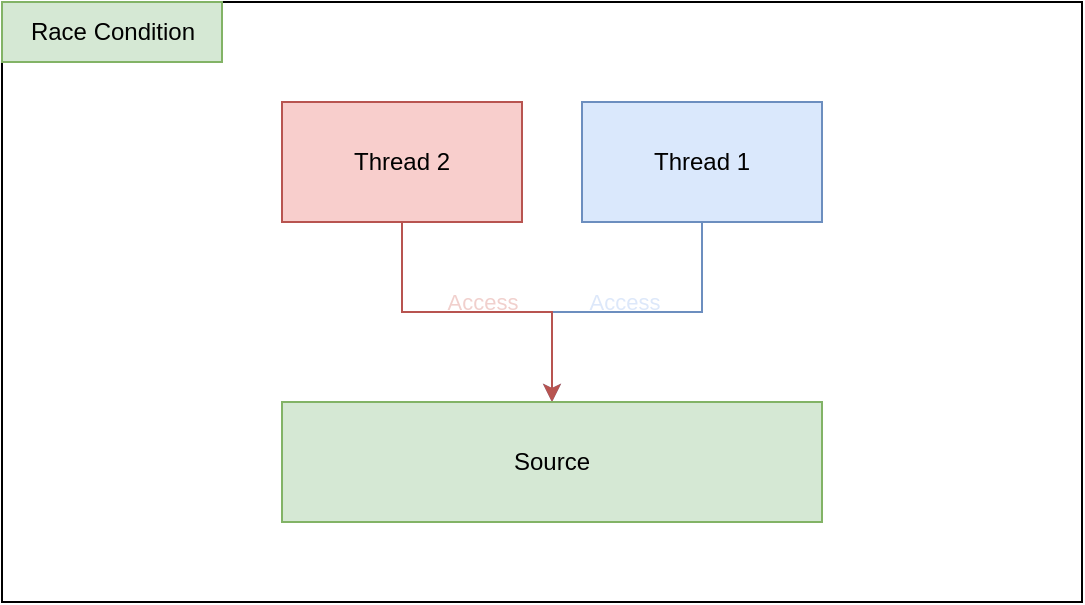 <mxfile version="20.8.16" type="device"><diagram name="Sayfa -1" id="0Hy99UXtSi_pUQXqs5dB"><mxGraphModel dx="1147" dy="772" grid="1" gridSize="10" guides="1" tooltips="1" connect="1" arrows="1" fold="1" page="1" pageScale="1" pageWidth="827" pageHeight="1169" math="0" shadow="0"><root><mxCell id="0"/><mxCell id="1" parent="0"/><mxCell id="Li0QcDmIvx5GQGootyAe-1" value="" style="rounded=0;whiteSpace=wrap;html=1;fillColor=none;fontColor=#dde8fa;" parent="1" vertex="1"><mxGeometry x="130" y="50" width="540" height="300" as="geometry"/></mxCell><mxCell id="Li0QcDmIvx5GQGootyAe-2" value="Race Condition" style="text;html=1;align=center;verticalAlign=middle;resizable=0;points=[];autosize=1;strokeColor=#82b366;fillColor=#d5e8d4;" parent="1" vertex="1"><mxGeometry x="130" y="50" width="110" height="30" as="geometry"/></mxCell><mxCell id="Li0QcDmIvx5GQGootyAe-7" style="edgeStyle=orthogonalEdgeStyle;rounded=0;orthogonalLoop=1;jettySize=auto;html=1;fillColor=#dae8fc;strokeColor=#6c8ebf;" parent="1" source="Li0QcDmIvx5GQGootyAe-3" target="Li0QcDmIvx5GQGootyAe-5" edge="1"><mxGeometry relative="1" as="geometry"/></mxCell><mxCell id="Li0QcDmIvx5GQGootyAe-9" value="Access" style="edgeLabel;html=1;align=center;verticalAlign=middle;resizable=0;points=[];labelBackgroundColor=none;fontColor=#dde8fa;" parent="Li0QcDmIvx5GQGootyAe-7" vertex="1" connectable="0"><mxGeometry x="0.062" y="1" relative="1" as="geometry"><mxPoint x="3" y="-6" as="offset"/></mxGeometry></mxCell><mxCell id="Li0QcDmIvx5GQGootyAe-3" value="Thread 1" style="whiteSpace=wrap;html=1;fillColor=#dae8fc;strokeColor=#6c8ebf;" parent="1" vertex="1"><mxGeometry x="420" y="100" width="120" height="60" as="geometry"/></mxCell><mxCell id="Li0QcDmIvx5GQGootyAe-6" style="edgeStyle=orthogonalEdgeStyle;rounded=0;orthogonalLoop=1;jettySize=auto;html=1;fillColor=#f8cecc;strokeColor=#b85450;" parent="1" source="Li0QcDmIvx5GQGootyAe-4" target="Li0QcDmIvx5GQGootyAe-5" edge="1"><mxGeometry relative="1" as="geometry"/></mxCell><mxCell id="Li0QcDmIvx5GQGootyAe-8" value="Access" style="edgeLabel;html=1;align=center;verticalAlign=middle;resizable=0;points=[];labelBackgroundColor=none;fontColor=#f1d0cd;" parent="Li0QcDmIvx5GQGootyAe-6" vertex="1" connectable="0"><mxGeometry x="-0.161" relative="1" as="geometry"><mxPoint x="16" y="-5" as="offset"/></mxGeometry></mxCell><mxCell id="Li0QcDmIvx5GQGootyAe-4" value="Thread 2" style="whiteSpace=wrap;html=1;fillColor=#f8cecc;strokeColor=#b85450;" parent="1" vertex="1"><mxGeometry x="270" y="100" width="120" height="60" as="geometry"/></mxCell><mxCell id="Li0QcDmIvx5GQGootyAe-5" value="Source" style="rounded=0;whiteSpace=wrap;html=1;fillColor=#d5e8d4;strokeColor=#82b366;" parent="1" vertex="1"><mxGeometry x="270" y="250" width="270" height="60" as="geometry"/></mxCell></root></mxGraphModel></diagram></mxfile>
